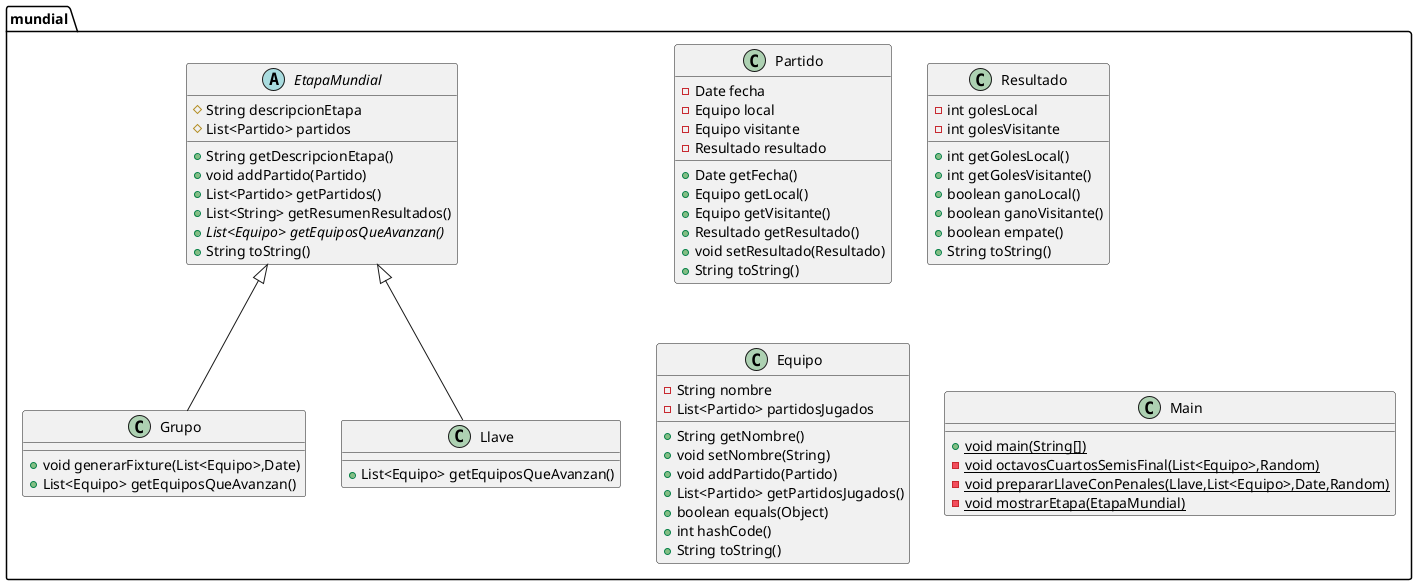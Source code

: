 @startuml
abstract class mundial.EtapaMundial {
# String descripcionEtapa
# List<Partido> partidos
+ String getDescripcionEtapa()
+ void addPartido(Partido)
+ List<Partido> getPartidos()
+ List<String> getResumenResultados()
+ {abstract}List<Equipo> getEquiposQueAvanzan()
+ String toString()
}


class mundial.Grupo {
+ void generarFixture(List<Equipo>,Date)
+ List<Equipo> getEquiposQueAvanzan()
}


class mundial.Llave {
+ List<Equipo> getEquiposQueAvanzan()
}

class mundial.Partido {
- Date fecha
- Equipo local
- Equipo visitante
- Resultado resultado
+ Date getFecha()
+ Equipo getLocal()
+ Equipo getVisitante()
+ Resultado getResultado()
+ void setResultado(Resultado)
+ String toString()
}

class mundial.Resultado {
- int golesLocal
- int golesVisitante
+ int getGolesLocal()
+ int getGolesVisitante()
+ boolean ganoLocal()
+ boolean ganoVisitante()
+ boolean empate()
+ String toString()
}



class mundial.Equipo {
- String nombre
- List<Partido> partidosJugados
+ String getNombre()
+ void setNombre(String)
+ void addPartido(Partido)
+ List<Partido> getPartidosJugados()
+ boolean equals(Object)
+ int hashCode()
+ String toString()
}





class mundial.Main {
+ {static} void main(String[])
- {static} void octavosCuartosSemisFinal(List<Equipo>,Random)
- {static} void prepararLlaveConPenales(Llave,List<Equipo>,Date,Random)
- {static} void mostrarEtapa(EtapaMundial)
}



mundial.EtapaMundial <|-- mundial.Grupo
mundial.EtapaMundial <|-- mundial.Llave



@enduml